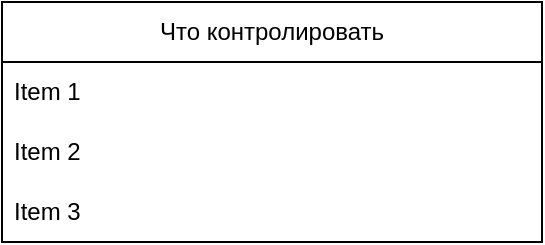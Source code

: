 <mxfile version="24.5.5" type="github">
  <diagram name="Page-1" id="-H_swMFd-eWqgW20_CHT">
    <mxGraphModel dx="1002" dy="575" grid="1" gridSize="10" guides="1" tooltips="1" connect="1" arrows="1" fold="1" page="1" pageScale="1" pageWidth="827" pageHeight="1169" math="0" shadow="0">
      <root>
        <mxCell id="0" />
        <mxCell id="1" parent="0" />
        <mxCell id="RcV3vgKbcHQ365QMdfgX-1" value="Что контролировать" style="swimlane;fontStyle=0;childLayout=stackLayout;horizontal=1;startSize=30;horizontalStack=0;resizeParent=1;resizeParentMax=0;resizeLast=0;collapsible=1;marginBottom=0;whiteSpace=wrap;html=1;" vertex="1" parent="1">
          <mxGeometry x="120" y="50" width="270" height="120" as="geometry" />
        </mxCell>
        <mxCell id="RcV3vgKbcHQ365QMdfgX-2" value="Item 1" style="text;strokeColor=none;fillColor=none;align=left;verticalAlign=middle;spacingLeft=4;spacingRight=4;overflow=hidden;points=[[0,0.5],[1,0.5]];portConstraint=eastwest;rotatable=0;whiteSpace=wrap;html=1;" vertex="1" parent="RcV3vgKbcHQ365QMdfgX-1">
          <mxGeometry y="30" width="270" height="30" as="geometry" />
        </mxCell>
        <mxCell id="RcV3vgKbcHQ365QMdfgX-3" value="Item 2" style="text;strokeColor=none;fillColor=none;align=left;verticalAlign=middle;spacingLeft=4;spacingRight=4;overflow=hidden;points=[[0,0.5],[1,0.5]];portConstraint=eastwest;rotatable=0;whiteSpace=wrap;html=1;" vertex="1" parent="RcV3vgKbcHQ365QMdfgX-1">
          <mxGeometry y="60" width="270" height="30" as="geometry" />
        </mxCell>
        <mxCell id="RcV3vgKbcHQ365QMdfgX-4" value="Item 3" style="text;strokeColor=none;fillColor=none;align=left;verticalAlign=middle;spacingLeft=4;spacingRight=4;overflow=hidden;points=[[0,0.5],[1,0.5]];portConstraint=eastwest;rotatable=0;whiteSpace=wrap;html=1;" vertex="1" parent="RcV3vgKbcHQ365QMdfgX-1">
          <mxGeometry y="90" width="270" height="30" as="geometry" />
        </mxCell>
      </root>
    </mxGraphModel>
  </diagram>
</mxfile>
